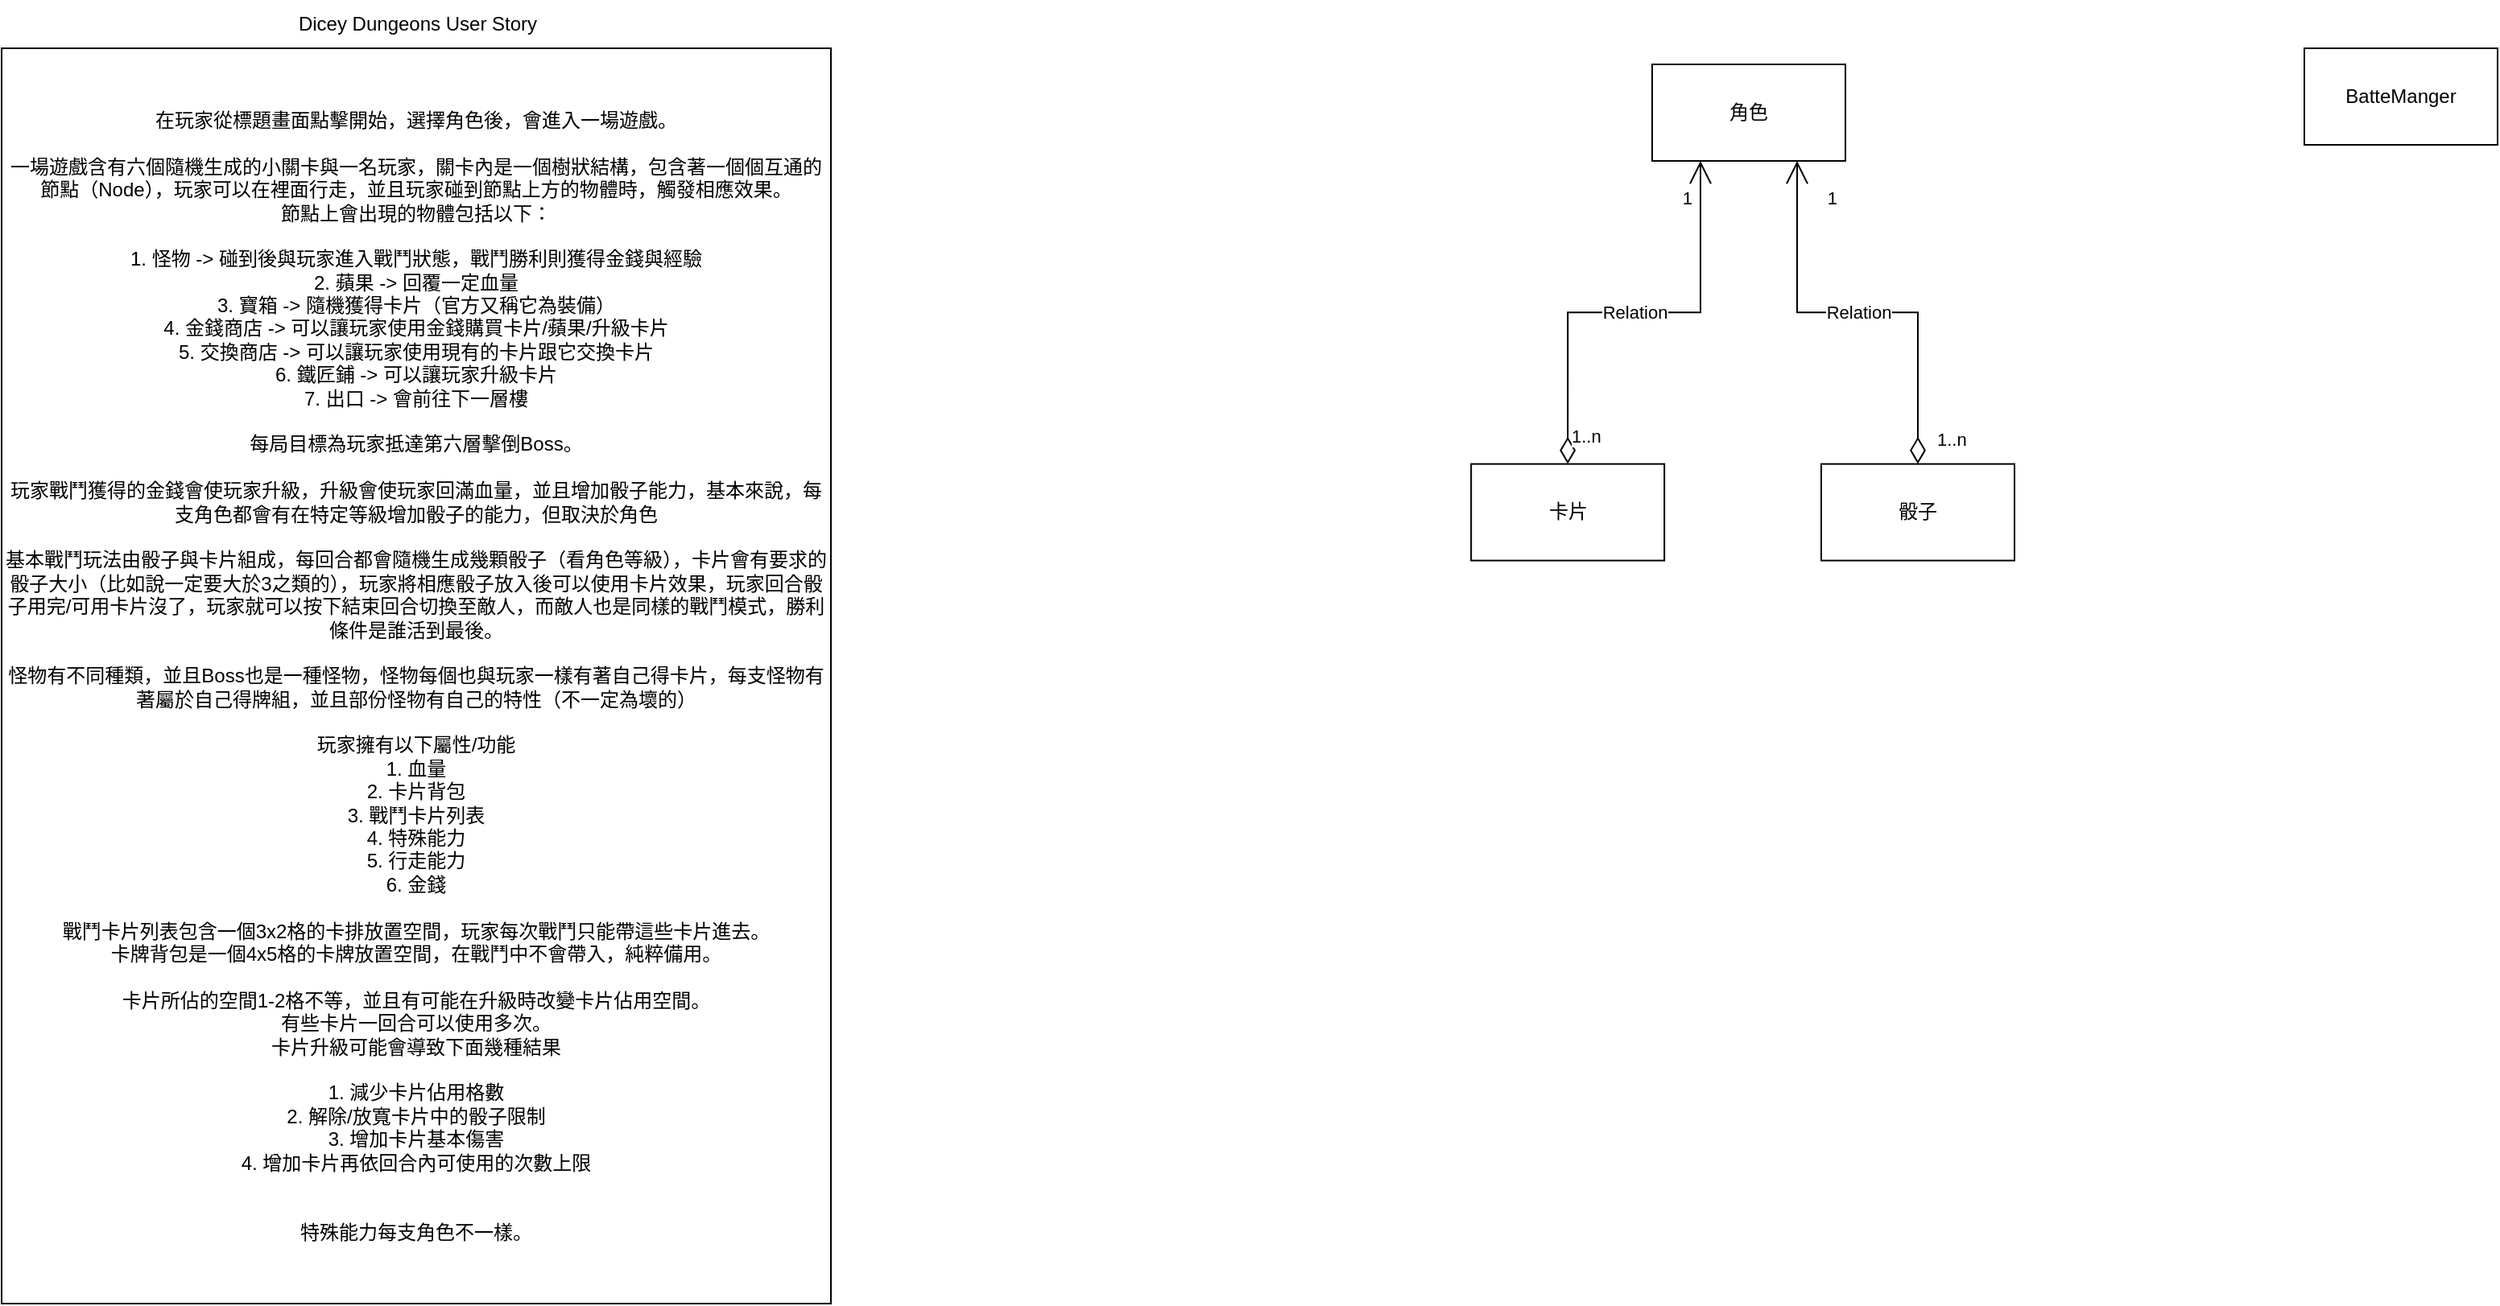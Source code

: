 <mxfile version="24.0.2" type="github">
  <diagram name="Page-1" id="lYpnVUzSc3Qyu4cNX6qX">
    <mxGraphModel dx="2520" dy="1096" grid="1" gridSize="10" guides="1" tooltips="1" connect="1" arrows="1" fold="1" page="1" pageScale="1" pageWidth="850" pageHeight="1100" math="0" shadow="0">
      <root>
        <mxCell id="0" />
        <mxCell id="1" parent="0" />
        <mxCell id="Ubh5LCb85SV-NIm6cSRn-5" value="卡片" style="whiteSpace=wrap;html=1;" parent="1" vertex="1">
          <mxGeometry x="192.58" y="348.3" width="120" height="60" as="geometry" />
        </mxCell>
        <mxCell id="Ubh5LCb85SV-NIm6cSRn-6" value="骰子" style="whiteSpace=wrap;html=1;" parent="1" vertex="1">
          <mxGeometry x="410" y="348.3" width="120" height="60" as="geometry" />
        </mxCell>
        <mxCell id="Ubh5LCb85SV-NIm6cSRn-8" value="角色" style="whiteSpace=wrap;html=1;" parent="1" vertex="1">
          <mxGeometry x="305" y="100" width="120" height="60" as="geometry" />
        </mxCell>
        <mxCell id="Ubh5LCb85SV-NIm6cSRn-11" value="Relation" style="endArrow=open;html=1;endSize=12;startArrow=diamondThin;startSize=14;startFill=0;edgeStyle=orthogonalEdgeStyle;rounded=0;exitX=0.5;exitY=0;exitDx=0;exitDy=0;entryX=0.25;entryY=1;entryDx=0;entryDy=0;" parent="1" source="Ubh5LCb85SV-NIm6cSRn-5" target="Ubh5LCb85SV-NIm6cSRn-8" edge="1">
          <mxGeometry relative="1" as="geometry">
            <mxPoint x="270" y="180" as="sourcePoint" />
            <mxPoint x="430" y="180" as="targetPoint" />
          </mxGeometry>
        </mxCell>
        <mxCell id="Ubh5LCb85SV-NIm6cSRn-12" value="1..n" style="edgeLabel;resizable=0;html=1;align=left;verticalAlign=top;" parent="Ubh5LCb85SV-NIm6cSRn-11" connectable="0" vertex="1">
          <mxGeometry x="-1" relative="1" as="geometry">
            <mxPoint y="-30" as="offset" />
          </mxGeometry>
        </mxCell>
        <mxCell id="Ubh5LCb85SV-NIm6cSRn-13" value="1" style="edgeLabel;resizable=0;html=1;align=right;verticalAlign=top;" parent="Ubh5LCb85SV-NIm6cSRn-11" connectable="0" vertex="1">
          <mxGeometry x="1" relative="1" as="geometry">
            <mxPoint x="-5" y="10" as="offset" />
          </mxGeometry>
        </mxCell>
        <mxCell id="Ubh5LCb85SV-NIm6cSRn-14" value="Relation" style="endArrow=open;html=1;endSize=12;startArrow=diamondThin;startSize=14;startFill=0;edgeStyle=orthogonalEdgeStyle;rounded=0;exitX=0.5;exitY=0;exitDx=0;exitDy=0;entryX=0.75;entryY=1;entryDx=0;entryDy=0;" parent="1" source="Ubh5LCb85SV-NIm6cSRn-6" target="Ubh5LCb85SV-NIm6cSRn-8" edge="1">
          <mxGeometry relative="1" as="geometry">
            <mxPoint x="440" y="280" as="sourcePoint" />
            <mxPoint x="600" y="280" as="targetPoint" />
          </mxGeometry>
        </mxCell>
        <mxCell id="Ubh5LCb85SV-NIm6cSRn-15" value="1..n" style="edgeLabel;resizable=0;html=1;align=left;verticalAlign=top;" parent="Ubh5LCb85SV-NIm6cSRn-14" connectable="0" vertex="1">
          <mxGeometry x="-1" relative="1" as="geometry">
            <mxPoint x="10" y="-28" as="offset" />
          </mxGeometry>
        </mxCell>
        <mxCell id="Ubh5LCb85SV-NIm6cSRn-16" value="1" style="edgeLabel;resizable=0;html=1;align=right;verticalAlign=top;" parent="Ubh5LCb85SV-NIm6cSRn-14" connectable="0" vertex="1">
          <mxGeometry x="1" relative="1" as="geometry">
            <mxPoint x="25" y="10" as="offset" />
          </mxGeometry>
        </mxCell>
        <mxCell id="Ubh5LCb85SV-NIm6cSRn-17" value="BatteManger" style="whiteSpace=wrap;html=1;" parent="1" vertex="1">
          <mxGeometry x="710" y="90" width="120" height="60" as="geometry" />
        </mxCell>
        <mxCell id="qSZU-KECuRgDc3QVDV8M-1" value="&lt;div&gt;&lt;br&gt;&lt;/div&gt;&lt;div&gt;在玩家從標題畫面點擊開始，選擇角色後，會進入一場遊戲。&lt;br&gt;&lt;/div&gt;&lt;div&gt;&lt;br&gt;&lt;/div&gt;&lt;div&gt;一場遊戲含有六個隨機生成的小關卡與一名玩家，關卡內是一個樹狀結構，包含著一個個互通的節點（Node），玩家可以在裡面行走，並且玩家碰到節點上方的物體時，觸發相應效果。&lt;/div&gt;&lt;div&gt;節點上會出現的物體包括以下：&lt;/div&gt;&lt;div&gt;&lt;br&gt;&lt;/div&gt;&lt;div&gt;1. 怪物 -&amp;gt; 碰到後與玩家進入戰鬥狀態，戰鬥勝利則獲得金錢與經驗&lt;/div&gt;&lt;div&gt;2. 蘋果 -&amp;gt; 回覆一定血量&lt;/div&gt;&lt;div&gt;3. 寶箱 -&amp;gt; 隨機獲得卡片（官方又稱它為裝備）&lt;/div&gt;&lt;div&gt;4. 金錢商店 -&amp;gt; 可以讓玩家使用金錢購買卡片/蘋果/升級卡片&lt;/div&gt;&lt;div&gt;5. 交換商店 -&amp;gt; 可以讓玩家使用現有的卡片跟它交換卡片&lt;/div&gt;&lt;div&gt;6. 鐵匠鋪 -&amp;gt; 可以讓玩家升級卡片&lt;/div&gt;&lt;div&gt;7. 出口 -&amp;gt; 會前往下一層樓&lt;/div&gt;&lt;div&gt;&lt;br&gt;&lt;/div&gt;&lt;div&gt;每局目標為玩家抵達第六層擊倒Boss。&lt;/div&gt;&lt;div&gt;&lt;br&gt;&lt;/div&gt;&lt;div&gt;玩家戰鬥獲得的金錢會使玩家升級，升級會使玩家回滿血量，並且增加骰子能力，基本來說，每支角色都會有在特定等級增加骰子的能力，但取決於角色&lt;/div&gt;&lt;div&gt;&lt;br&gt;&lt;/div&gt;&lt;div&gt;基本戰鬥玩法由骰子與卡片組成，每回合都會隨機生成幾顆骰子（看角色等級），卡片會有要求的骰子大小（比如說一定要大於3之類的），玩家將相應骰子放入後可以使用卡片效果，玩家回合骰子用完/可用卡片沒了，玩家就可以按下結束回合切換至敵人，而敵人也是同樣的戰鬥模式，勝利條件是誰活到最後。&lt;/div&gt;&lt;div&gt;&lt;br&gt;&lt;/div&gt;&lt;div&gt;怪物有不同種類，並且Boss也是一種怪物，怪物每個也與玩家一樣有著自己得卡片，每支怪物有著屬於自己得牌組，並且部份怪物有自己的特性（不一定為壞的）&lt;/div&gt;&lt;div&gt;&lt;br&gt;&lt;/div&gt;&lt;div&gt;玩家擁有以下屬性/功能&lt;/div&gt;&lt;div&gt;1. 血量&lt;/div&gt;&lt;div&gt;2. 卡片背包&lt;/div&gt;&lt;div&gt;3. 戰鬥卡片列表&lt;/div&gt;&lt;div&gt;4. 特殊能力&lt;/div&gt;&lt;div&gt;5. 行走能力&lt;/div&gt;&lt;div&gt;6. 金錢&lt;br&gt;&lt;/div&gt;&lt;div&gt;&lt;br&gt;&lt;/div&gt;&lt;div&gt;戰鬥卡片列表包含一個3x2格的卡排放置空間，玩家每次戰鬥只能帶這些卡片進去。&lt;/div&gt;&lt;div&gt;卡牌背包是一個4x5格的卡牌放置空間，在戰鬥中不會帶入，純粹備用。&lt;/div&gt;&lt;div&gt;&lt;br&gt;&lt;/div&gt;&lt;div&gt;卡片所佔的空間1-2格不等，並且有可能在升級時改變卡片佔用空間。&lt;/div&gt;&lt;div&gt;有些卡片一回合可以使用多次。&lt;br&gt;&lt;/div&gt;&lt;div&gt;卡片升級可能會導致下面幾種結果&lt;/div&gt;&lt;div&gt;&lt;br&gt;&lt;/div&gt;&lt;div&gt;1. 減少卡片佔用格數&lt;/div&gt;&lt;div&gt;2. 解除/放寬卡片中的骰子限制&lt;/div&gt;&lt;div&gt;3. 增加卡片基本傷害&lt;/div&gt;&lt;div&gt;4. 增加卡片再依回合內可使用的次數上限&lt;/div&gt;&lt;div&gt;&lt;br&gt;&lt;/div&gt;&lt;div&gt;&lt;br&gt;&lt;/div&gt;&lt;div&gt;特殊能力每支角色不一樣。&lt;br&gt;&lt;/div&gt;&lt;div&gt;&lt;br&gt;&lt;/div&gt;" style="whiteSpace=wrap;html=1;" vertex="1" parent="1">
          <mxGeometry x="-720" y="90" width="515" height="780" as="geometry" />
        </mxCell>
        <mxCell id="qSZU-KECuRgDc3QVDV8M-2" value="&lt;div&gt;Dicey Dungeons User Story&lt;/div&gt;" style="text;html=1;align=center;verticalAlign=middle;resizable=0;points=[];autosize=1;strokeColor=none;fillColor=none;" vertex="1" parent="1">
          <mxGeometry x="-547.5" y="60" width="170" height="30" as="geometry" />
        </mxCell>
      </root>
    </mxGraphModel>
  </diagram>
</mxfile>
